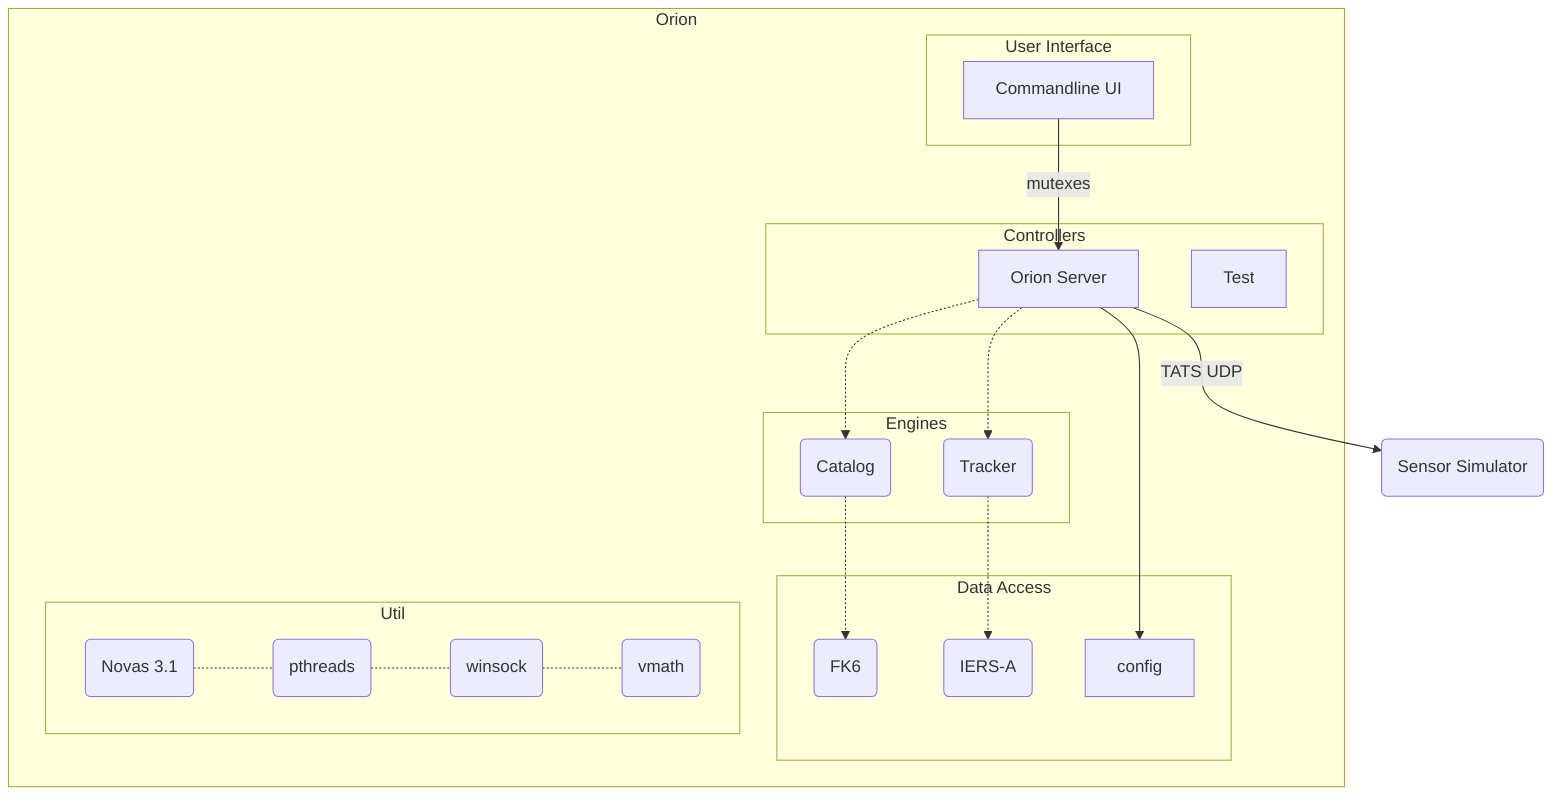 graph TB
simulator(Sensor Simulator)
subgraph Orion
subgraph User Interface
ui[Commandline UI]
end
subgraph Controllers
orion[Orion Server]
test[Test]
end
subgraph Engines
catalog(Catalog)
tracker(Tracker)
end
subgraph Data Access
fk6(FK6)
iers(IERS-A)
config
end
subgraph Util
novas(Novas 3.1)
sockets(winsock)
pthreads(pthreads)
vmath(vmath)
end
end

ui-- mutexes-->orion

orion-.->catalog
orion-.->tracker
orion-->config
orion-- TATS UDP-->simulator

tracker-.->iers
catalog-.->fk6

novas-.-pthreads
pthreads-.-sockets
sockets-.-vmath
